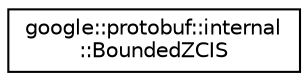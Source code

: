 digraph "类继承关系图"
{
 // LATEX_PDF_SIZE
  edge [fontname="Helvetica",fontsize="10",labelfontname="Helvetica",labelfontsize="10"];
  node [fontname="Helvetica",fontsize="10",shape=record];
  rankdir="LR";
  Node0 [label="google::protobuf::internal\l::BoundedZCIS",height=0.2,width=0.4,color="black", fillcolor="white", style="filled",URL="$structgoogle_1_1protobuf_1_1internal_1_1BoundedZCIS.html",tooltip=" "];
}
